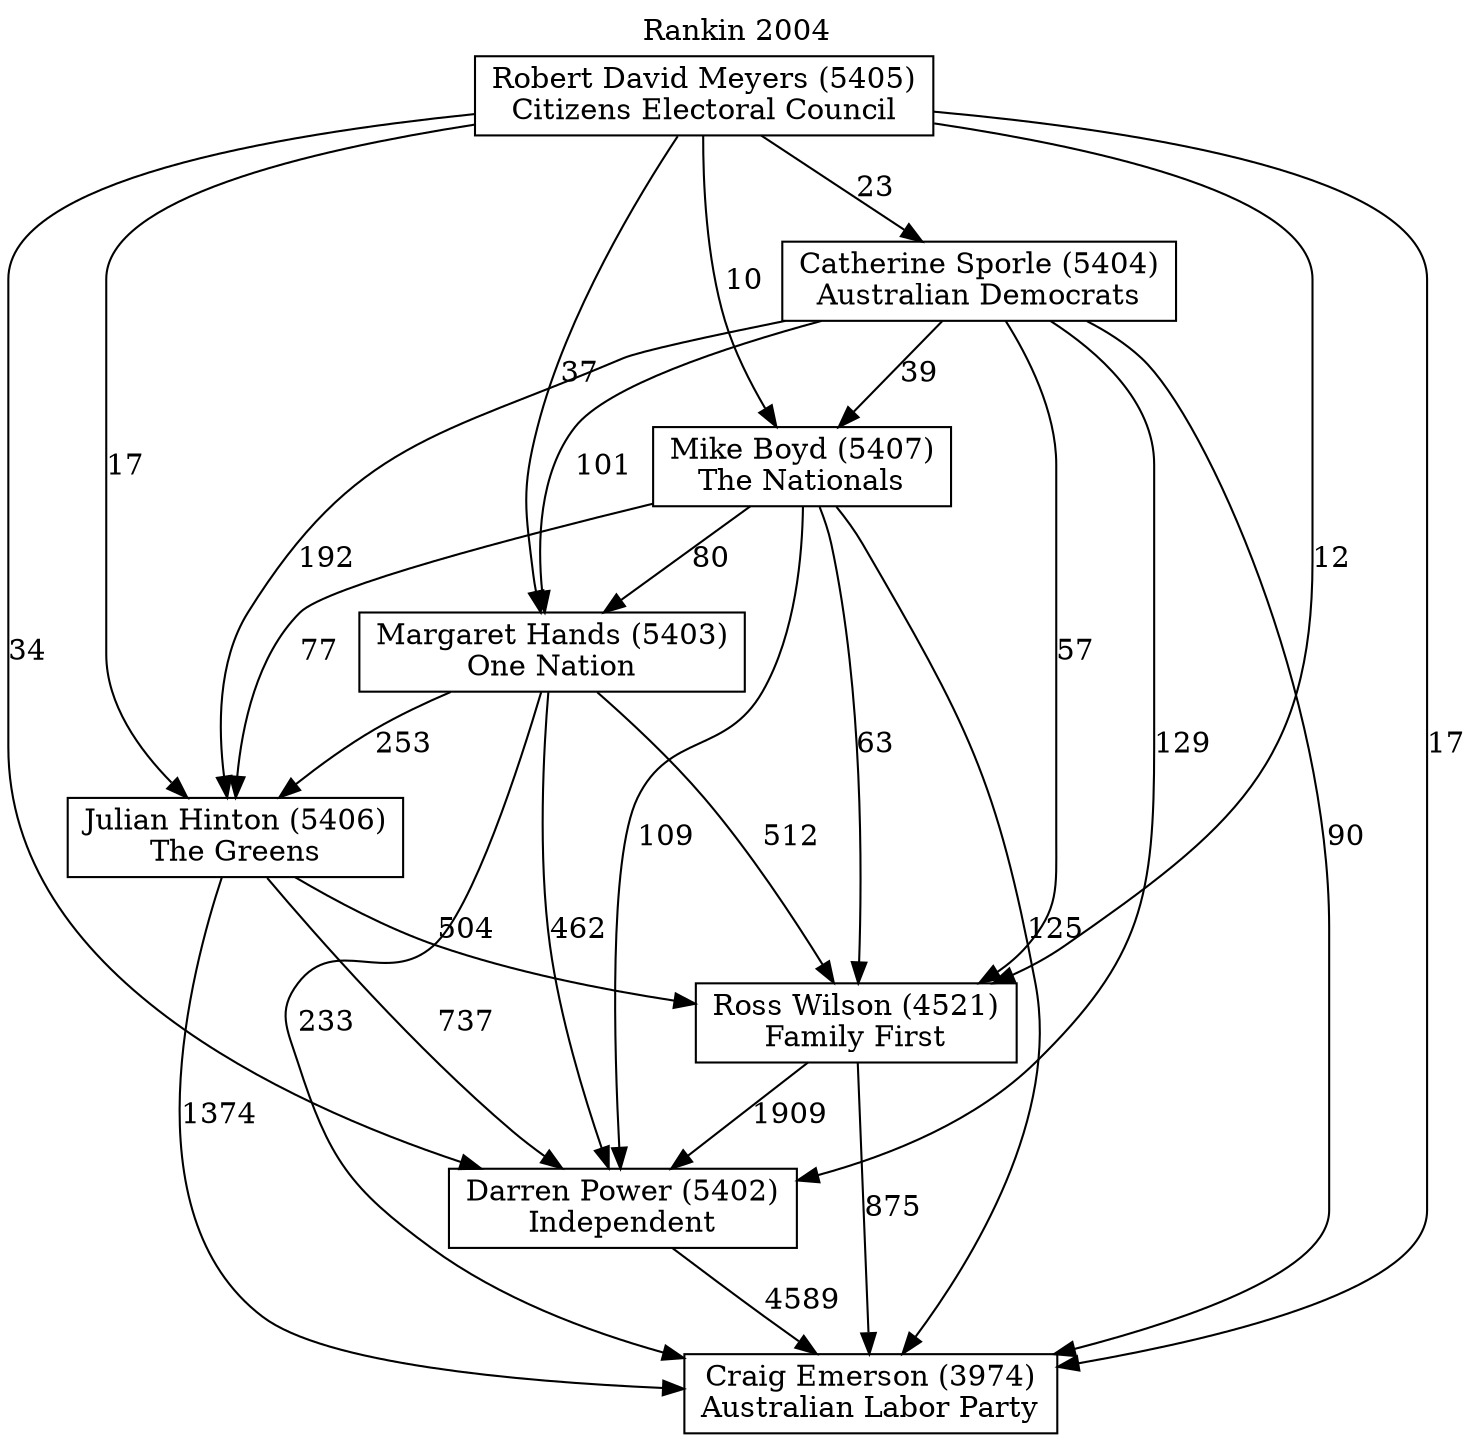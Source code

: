 // House preference flow
digraph "Craig Emerson (3974)_Rankin_2004" {
	graph [label="Rankin 2004" labelloc=t mclimit=10]
	node [shape=box]
	"Craig Emerson (3974)" [label="Craig Emerson (3974)
Australian Labor Party"]
	"Darren Power (5402)" [label="Darren Power (5402)
Independent"]
	"Ross Wilson (4521)" [label="Ross Wilson (4521)
Family First"]
	"Julian Hinton (5406)" [label="Julian Hinton (5406)
The Greens"]
	"Margaret Hands (5403)" [label="Margaret Hands (5403)
One Nation"]
	"Mike Boyd (5407)" [label="Mike Boyd (5407)
The Nationals"]
	"Catherine Sporle (5404)" [label="Catherine Sporle (5404)
Australian Democrats"]
	"Robert David Meyers (5405)" [label="Robert David Meyers (5405)
Citizens Electoral Council"]
	"Darren Power (5402)" -> "Craig Emerson (3974)" [label=4589]
	"Ross Wilson (4521)" -> "Darren Power (5402)" [label=1909]
	"Julian Hinton (5406)" -> "Ross Wilson (4521)" [label=504]
	"Margaret Hands (5403)" -> "Julian Hinton (5406)" [label=253]
	"Mike Boyd (5407)" -> "Margaret Hands (5403)" [label=80]
	"Catherine Sporle (5404)" -> "Mike Boyd (5407)" [label=39]
	"Robert David Meyers (5405)" -> "Catherine Sporle (5404)" [label=23]
	"Ross Wilson (4521)" -> "Craig Emerson (3974)" [label=875]
	"Julian Hinton (5406)" -> "Craig Emerson (3974)" [label=1374]
	"Margaret Hands (5403)" -> "Craig Emerson (3974)" [label=233]
	"Mike Boyd (5407)" -> "Craig Emerson (3974)" [label=125]
	"Catherine Sporle (5404)" -> "Craig Emerson (3974)" [label=90]
	"Robert David Meyers (5405)" -> "Craig Emerson (3974)" [label=17]
	"Robert David Meyers (5405)" -> "Mike Boyd (5407)" [label=10]
	"Catherine Sporle (5404)" -> "Margaret Hands (5403)" [label=101]
	"Robert David Meyers (5405)" -> "Margaret Hands (5403)" [label=37]
	"Mike Boyd (5407)" -> "Julian Hinton (5406)" [label=77]
	"Catherine Sporle (5404)" -> "Julian Hinton (5406)" [label=192]
	"Robert David Meyers (5405)" -> "Julian Hinton (5406)" [label=17]
	"Margaret Hands (5403)" -> "Ross Wilson (4521)" [label=512]
	"Mike Boyd (5407)" -> "Ross Wilson (4521)" [label=63]
	"Catherine Sporle (5404)" -> "Ross Wilson (4521)" [label=57]
	"Robert David Meyers (5405)" -> "Ross Wilson (4521)" [label=12]
	"Julian Hinton (5406)" -> "Darren Power (5402)" [label=737]
	"Margaret Hands (5403)" -> "Darren Power (5402)" [label=462]
	"Mike Boyd (5407)" -> "Darren Power (5402)" [label=109]
	"Catherine Sporle (5404)" -> "Darren Power (5402)" [label=129]
	"Robert David Meyers (5405)" -> "Darren Power (5402)" [label=34]
}
